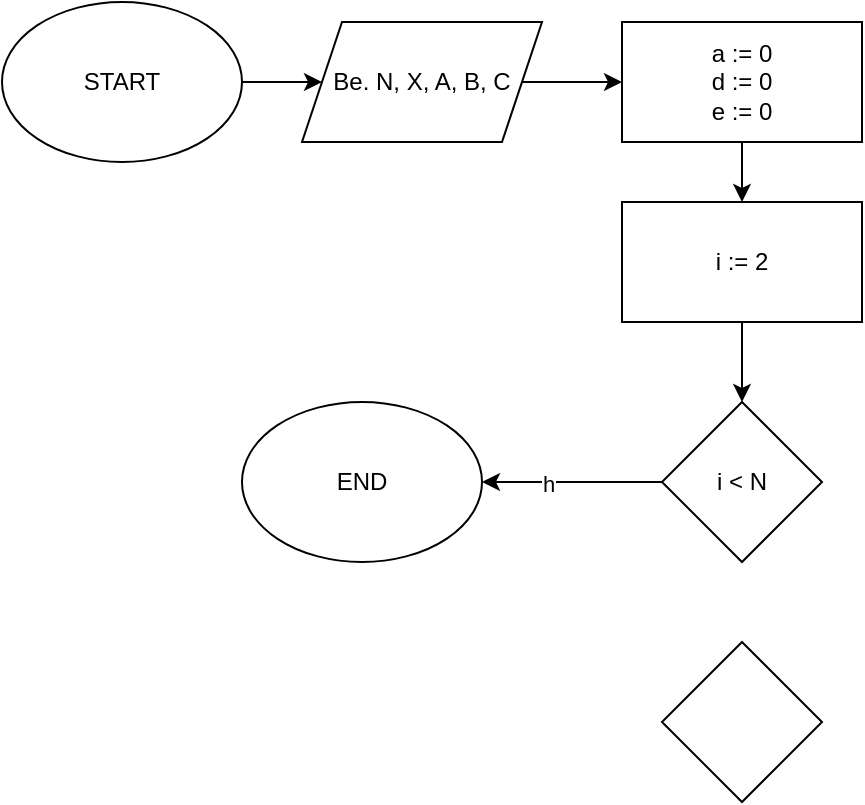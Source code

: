 <mxfile version="24.7.13">
  <diagram name="1 oldal" id="BLjI9-uibKwgVw5CY6Xl">
    <mxGraphModel dx="1674" dy="780" grid="1" gridSize="10" guides="1" tooltips="1" connect="1" arrows="1" fold="1" page="1" pageScale="1" pageWidth="827" pageHeight="1169" math="0" shadow="0">
      <root>
        <mxCell id="0" />
        <mxCell id="1" parent="0" />
        <mxCell id="vAQzXtembfjDkwKoBCy3-8" style="edgeStyle=orthogonalEdgeStyle;rounded=0;orthogonalLoop=1;jettySize=auto;html=1;entryX=0;entryY=0.5;entryDx=0;entryDy=0;" edge="1" parent="1" source="vAQzXtembfjDkwKoBCy3-4" target="vAQzXtembfjDkwKoBCy3-7">
          <mxGeometry relative="1" as="geometry" />
        </mxCell>
        <mxCell id="vAQzXtembfjDkwKoBCy3-4" value="START" style="ellipse;whiteSpace=wrap;html=1;" vertex="1" parent="1">
          <mxGeometry x="40" y="40" width="120" height="80" as="geometry" />
        </mxCell>
        <mxCell id="vAQzXtembfjDkwKoBCy3-12" style="edgeStyle=orthogonalEdgeStyle;rounded=0;orthogonalLoop=1;jettySize=auto;html=1;exitX=0.5;exitY=1;exitDx=0;exitDy=0;entryX=0.5;entryY=0;entryDx=0;entryDy=0;" edge="1" parent="1" source="vAQzXtembfjDkwKoBCy3-5" target="vAQzXtembfjDkwKoBCy3-11">
          <mxGeometry relative="1" as="geometry" />
        </mxCell>
        <mxCell id="vAQzXtembfjDkwKoBCy3-5" value="a := 0&lt;div&gt;d := 0&lt;/div&gt;&lt;div&gt;e := 0&lt;/div&gt;" style="rounded=0;whiteSpace=wrap;html=1;" vertex="1" parent="1">
          <mxGeometry x="350" y="50" width="120" height="60" as="geometry" />
        </mxCell>
        <mxCell id="vAQzXtembfjDkwKoBCy3-9" style="edgeStyle=orthogonalEdgeStyle;rounded=0;orthogonalLoop=1;jettySize=auto;html=1;entryX=0;entryY=0.5;entryDx=0;entryDy=0;" edge="1" parent="1" source="vAQzXtembfjDkwKoBCy3-7" target="vAQzXtembfjDkwKoBCy3-5">
          <mxGeometry relative="1" as="geometry" />
        </mxCell>
        <mxCell id="vAQzXtembfjDkwKoBCy3-7" value="Be. N, X, A, B, C" style="shape=parallelogram;perimeter=parallelogramPerimeter;whiteSpace=wrap;html=1;fixedSize=1;" vertex="1" parent="1">
          <mxGeometry x="190" y="50" width="120" height="60" as="geometry" />
        </mxCell>
        <mxCell id="vAQzXtembfjDkwKoBCy3-14" style="edgeStyle=orthogonalEdgeStyle;rounded=0;orthogonalLoop=1;jettySize=auto;html=1;entryX=0.5;entryY=0;entryDx=0;entryDy=0;" edge="1" parent="1" source="vAQzXtembfjDkwKoBCy3-11" target="vAQzXtembfjDkwKoBCy3-13">
          <mxGeometry relative="1" as="geometry" />
        </mxCell>
        <mxCell id="vAQzXtembfjDkwKoBCy3-11" value="i := 2" style="rounded=0;whiteSpace=wrap;html=1;" vertex="1" parent="1">
          <mxGeometry x="350" y="140" width="120" height="60" as="geometry" />
        </mxCell>
        <mxCell id="vAQzXtembfjDkwKoBCy3-16" style="edgeStyle=orthogonalEdgeStyle;rounded=0;orthogonalLoop=1;jettySize=auto;html=1;entryX=1;entryY=0.5;entryDx=0;entryDy=0;" edge="1" parent="1" source="vAQzXtembfjDkwKoBCy3-13" target="vAQzXtembfjDkwKoBCy3-15">
          <mxGeometry relative="1" as="geometry" />
        </mxCell>
        <mxCell id="vAQzXtembfjDkwKoBCy3-17" value="h" style="edgeLabel;html=1;align=center;verticalAlign=middle;resizable=0;points=[];" vertex="1" connectable="0" parent="vAQzXtembfjDkwKoBCy3-16">
          <mxGeometry x="0.267" y="1" relative="1" as="geometry">
            <mxPoint as="offset" />
          </mxGeometry>
        </mxCell>
        <mxCell id="vAQzXtembfjDkwKoBCy3-13" value="i &amp;lt; N" style="rhombus;whiteSpace=wrap;html=1;" vertex="1" parent="1">
          <mxGeometry x="370" y="240" width="80" height="80" as="geometry" />
        </mxCell>
        <mxCell id="vAQzXtembfjDkwKoBCy3-15" value="END" style="ellipse;whiteSpace=wrap;html=1;" vertex="1" parent="1">
          <mxGeometry x="160" y="240" width="120" height="80" as="geometry" />
        </mxCell>
        <mxCell id="vAQzXtembfjDkwKoBCy3-18" value="" style="rhombus;whiteSpace=wrap;html=1;" vertex="1" parent="1">
          <mxGeometry x="370" y="360" width="80" height="80" as="geometry" />
        </mxCell>
      </root>
    </mxGraphModel>
  </diagram>
</mxfile>
